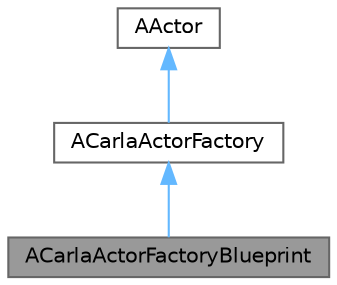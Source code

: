 digraph "ACarlaActorFactoryBlueprint"
{
 // INTERACTIVE_SVG=YES
 // LATEX_PDF_SIZE
  bgcolor="transparent";
  edge [fontname=Helvetica,fontsize=10,labelfontname=Helvetica,labelfontsize=10];
  node [fontname=Helvetica,fontsize=10,shape=box,height=0.2,width=0.4];
  Node1 [id="Node000001",label="ACarlaActorFactoryBlueprint",height=0.2,width=0.4,color="gray40", fillcolor="grey60", style="filled", fontcolor="black",tooltip="Base class for Blueprints implementing ACarlaActorFactory interface."];
  Node2 -> Node1 [id="edge1_Node000001_Node000002",dir="back",color="steelblue1",style="solid",tooltip=" "];
  Node2 [id="Node000002",label="ACarlaActorFactory",height=0.2,width=0.4,color="gray40", fillcolor="white", style="filled",URL="$d8/d84/classACarlaActorFactory.html",tooltip="Base class for Carla actor factories."];
  Node3 -> Node2 [id="edge2_Node000002_Node000003",dir="back",color="steelblue1",style="solid",tooltip=" "];
  Node3 [id="Node000003",label="AActor",height=0.2,width=0.4,color="gray40", fillcolor="white", style="filled",URL="$d1/da4/classAActor.html",tooltip=" "];
}
